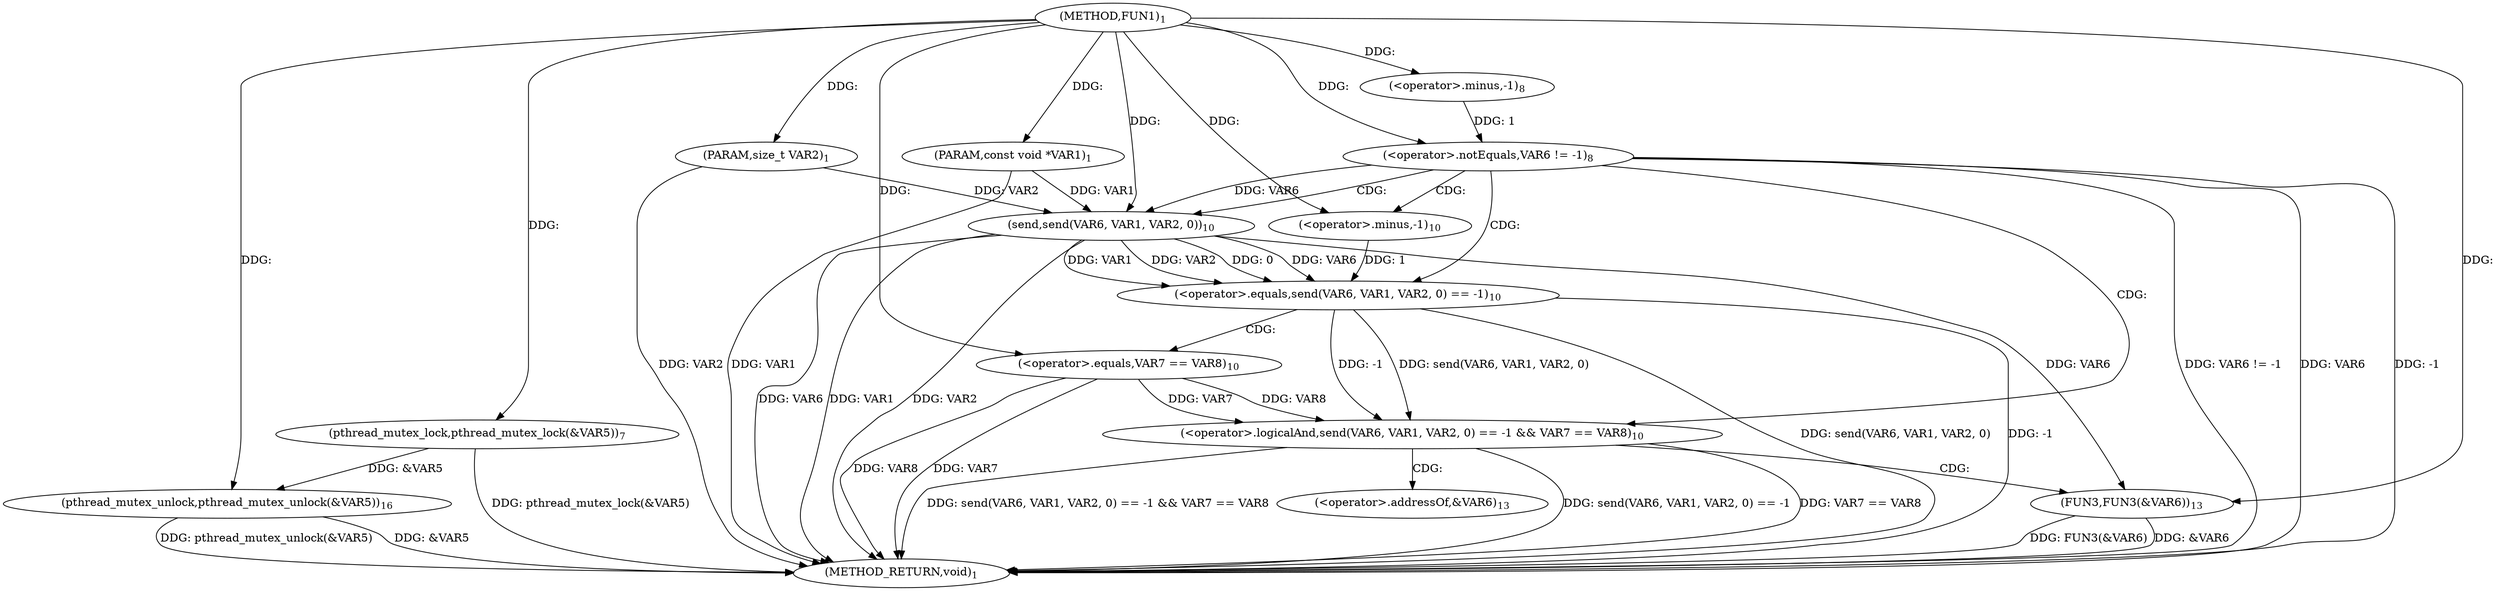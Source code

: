 digraph "FUN1" {  
"8" [label = <(METHOD,FUN1)<SUB>1</SUB>> ]
"41" [label = <(METHOD_RETURN,void)<SUB>1</SUB>> ]
"9" [label = <(PARAM,const void *VAR1)<SUB>1</SUB>> ]
"10" [label = <(PARAM,size_t VAR2)<SUB>1</SUB>> ]
"12" [label = <(pthread_mutex_lock,pthread_mutex_lock(&amp;VAR5))<SUB>7</SUB>> ]
"38" [label = <(pthread_mutex_unlock,pthread_mutex_unlock(&amp;VAR5))<SUB>16</SUB>> ]
"16" [label = <(&lt;operator&gt;.notEquals,VAR6 != -1)<SUB>8</SUB>> ]
"18" [label = <(&lt;operator&gt;.minus,-1)<SUB>8</SUB>> ]
"22" [label = <(&lt;operator&gt;.logicalAnd,send(VAR6, VAR1, VAR2, 0) == -1 &amp;&amp; VAR7 == VAR8)<SUB>10</SUB>> ]
"35" [label = <(FUN3,FUN3(&amp;VAR6))<SUB>13</SUB>> ]
"23" [label = <(&lt;operator&gt;.equals,send(VAR6, VAR1, VAR2, 0) == -1)<SUB>10</SUB>> ]
"31" [label = <(&lt;operator&gt;.equals,VAR7 == VAR8)<SUB>10</SUB>> ]
"24" [label = <(send,send(VAR6, VAR1, VAR2, 0))<SUB>10</SUB>> ]
"29" [label = <(&lt;operator&gt;.minus,-1)<SUB>10</SUB>> ]
"36" [label = <(&lt;operator&gt;.addressOf,&amp;VAR6)<SUB>13</SUB>> ]
  "9" -> "41"  [ label = "DDG: VAR1"] 
  "10" -> "41"  [ label = "DDG: VAR2"] 
  "12" -> "41"  [ label = "DDG: pthread_mutex_lock(&amp;VAR5)"] 
  "16" -> "41"  [ label = "DDG: VAR6"] 
  "16" -> "41"  [ label = "DDG: -1"] 
  "16" -> "41"  [ label = "DDG: VAR6 != -1"] 
  "24" -> "41"  [ label = "DDG: VAR6"] 
  "24" -> "41"  [ label = "DDG: VAR1"] 
  "24" -> "41"  [ label = "DDG: VAR2"] 
  "23" -> "41"  [ label = "DDG: send(VAR6, VAR1, VAR2, 0)"] 
  "23" -> "41"  [ label = "DDG: -1"] 
  "22" -> "41"  [ label = "DDG: send(VAR6, VAR1, VAR2, 0) == -1"] 
  "31" -> "41"  [ label = "DDG: VAR8"] 
  "22" -> "41"  [ label = "DDG: VAR7 == VAR8"] 
  "22" -> "41"  [ label = "DDG: send(VAR6, VAR1, VAR2, 0) == -1 &amp;&amp; VAR7 == VAR8"] 
  "35" -> "41"  [ label = "DDG: &amp;VAR6"] 
  "35" -> "41"  [ label = "DDG: FUN3(&amp;VAR6)"] 
  "38" -> "41"  [ label = "DDG: &amp;VAR5"] 
  "38" -> "41"  [ label = "DDG: pthread_mutex_unlock(&amp;VAR5)"] 
  "31" -> "41"  [ label = "DDG: VAR7"] 
  "8" -> "9"  [ label = "DDG: "] 
  "8" -> "10"  [ label = "DDG: "] 
  "8" -> "12"  [ label = "DDG: "] 
  "12" -> "38"  [ label = "DDG: &amp;VAR5"] 
  "8" -> "38"  [ label = "DDG: "] 
  "8" -> "16"  [ label = "DDG: "] 
  "18" -> "16"  [ label = "DDG: 1"] 
  "8" -> "18"  [ label = "DDG: "] 
  "23" -> "22"  [ label = "DDG: send(VAR6, VAR1, VAR2, 0)"] 
  "23" -> "22"  [ label = "DDG: -1"] 
  "31" -> "22"  [ label = "DDG: VAR7"] 
  "31" -> "22"  [ label = "DDG: VAR8"] 
  "24" -> "23"  [ label = "DDG: VAR6"] 
  "24" -> "23"  [ label = "DDG: VAR1"] 
  "24" -> "23"  [ label = "DDG: VAR2"] 
  "24" -> "23"  [ label = "DDG: 0"] 
  "29" -> "23"  [ label = "DDG: 1"] 
  "8" -> "31"  [ label = "DDG: "] 
  "24" -> "35"  [ label = "DDG: VAR6"] 
  "8" -> "35"  [ label = "DDG: "] 
  "16" -> "24"  [ label = "DDG: VAR6"] 
  "8" -> "24"  [ label = "DDG: "] 
  "9" -> "24"  [ label = "DDG: VAR1"] 
  "10" -> "24"  [ label = "DDG: VAR2"] 
  "8" -> "29"  [ label = "DDG: "] 
  "16" -> "24"  [ label = "CDG: "] 
  "16" -> "29"  [ label = "CDG: "] 
  "16" -> "23"  [ label = "CDG: "] 
  "16" -> "22"  [ label = "CDG: "] 
  "22" -> "36"  [ label = "CDG: "] 
  "22" -> "35"  [ label = "CDG: "] 
  "23" -> "31"  [ label = "CDG: "] 
}
